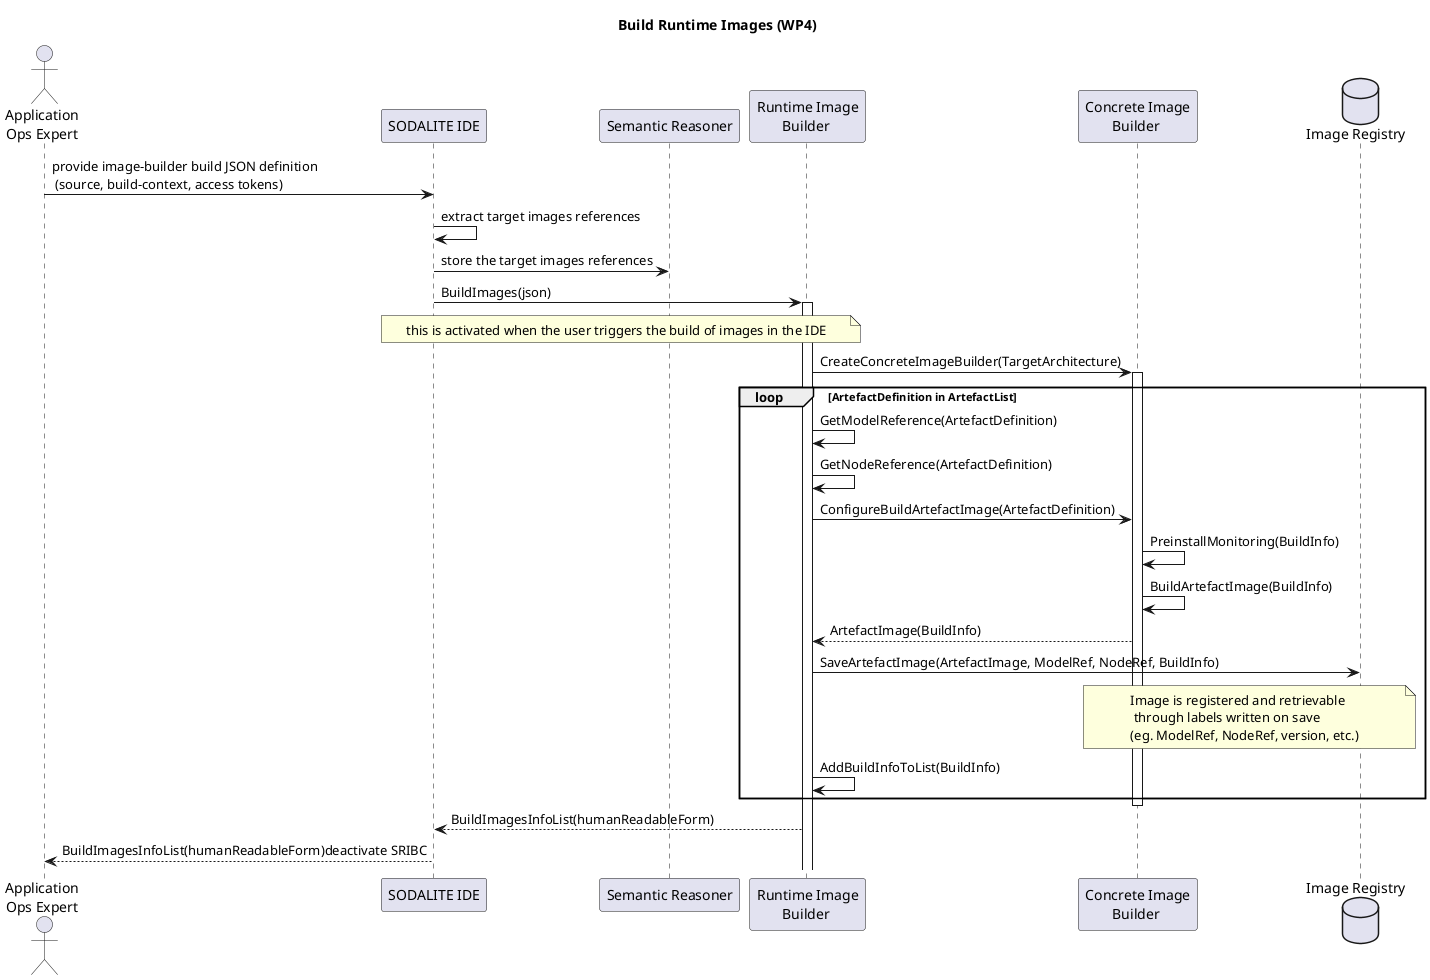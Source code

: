 @startuml

title Build Runtime Images (WP4)

'Define user actors
actor "Application\nOps Expert" as ops
participant "SODALITE IDE" as editor
participant "Semantic Reasoner" as reasoner
participant "Runtime Image\nBuilder " as SRIBC
participant "Concrete Image\nBuilder " as SCIBC
database "Image Registry " as SIIR

ops->editor: provide image-builder build JSON definition \n (source, build-context, access tokens)
editor->editor: extract target images references
editor->reasoner: store the target images references

editor->SRIBC: BuildImages(json)

note over editor, SRIBC: this is activated when the user triggers the build of images in the IDE

activate SRIBC

SRIBC->SCIBC: CreateConcreteImageBuilder(TargetArchitecture)
activate SCIBC

loop ArtefactDefinition in ArtefactList
    SRIBC->SRIBC: GetModelReference(ArtefactDefinition)
    SRIBC->SRIBC: GetNodeReference(ArtefactDefinition)
    SRIBC->SCIBC: ConfigureBuildArtefactImage(ArtefactDefinition)
    SCIBC->SCIBC: PreinstallMonitoring(BuildInfo)
    SCIBC->SCIBC: BuildArtefactImage(BuildInfo)
    SCIBC-->SRIBC: ArtefactImage(BuildInfo)
    'Save the resulting IaC and recipes together with build time information (errors, warnings, information, improvement suggestions - all addressing the abstract model)
    SRIBC->SIIR: SaveArtefactImage(ArtefactImage, ModelRef, NodeRef, BuildInfo)
    note over SCIBC, SIIR: Image is registered and retrievable\n through labels written on save\n(eg. ModelRef, NodeRef, version, etc.)

    SRIBC->SRIBC: AddBuildInfoToList(BuildInfo)
end

deactivate SCIBC

'Return the reference to compile/build time information (errors, warnings, information, improvement suggestions - all addressing the abstract model)
SRIBC-->editor: BuildImagesInfoList(humanReadableForm)
editor-->ops: BuildImagesInfoList(humanReadableForm)deactivate SRIBC


@enduml
